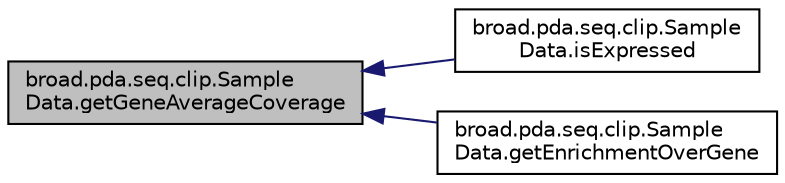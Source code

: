 digraph "broad.pda.seq.clip.SampleData.getGeneAverageCoverage"
{
  edge [fontname="Helvetica",fontsize="10",labelfontname="Helvetica",labelfontsize="10"];
  node [fontname="Helvetica",fontsize="10",shape=record];
  rankdir="LR";
  Node1 [label="broad.pda.seq.clip.Sample\lData.getGeneAverageCoverage",height=0.2,width=0.4,color="black", fillcolor="grey75", style="filled" fontcolor="black"];
  Node1 -> Node2 [dir="back",color="midnightblue",fontsize="10",style="solid"];
  Node2 [label="broad.pda.seq.clip.Sample\lData.isExpressed",height=0.2,width=0.4,color="black", fillcolor="white", style="filled",URL="$classbroad_1_1pda_1_1seq_1_1clip_1_1_sample_data.html#a20bd1f5c944414c4305844a15c35f8a1"];
  Node1 -> Node3 [dir="back",color="midnightblue",fontsize="10",style="solid"];
  Node3 [label="broad.pda.seq.clip.Sample\lData.getEnrichmentOverGene",height=0.2,width=0.4,color="black", fillcolor="white", style="filled",URL="$classbroad_1_1pda_1_1seq_1_1clip_1_1_sample_data.html#a83006fe4a56566ac14690adc205bf797"];
}

